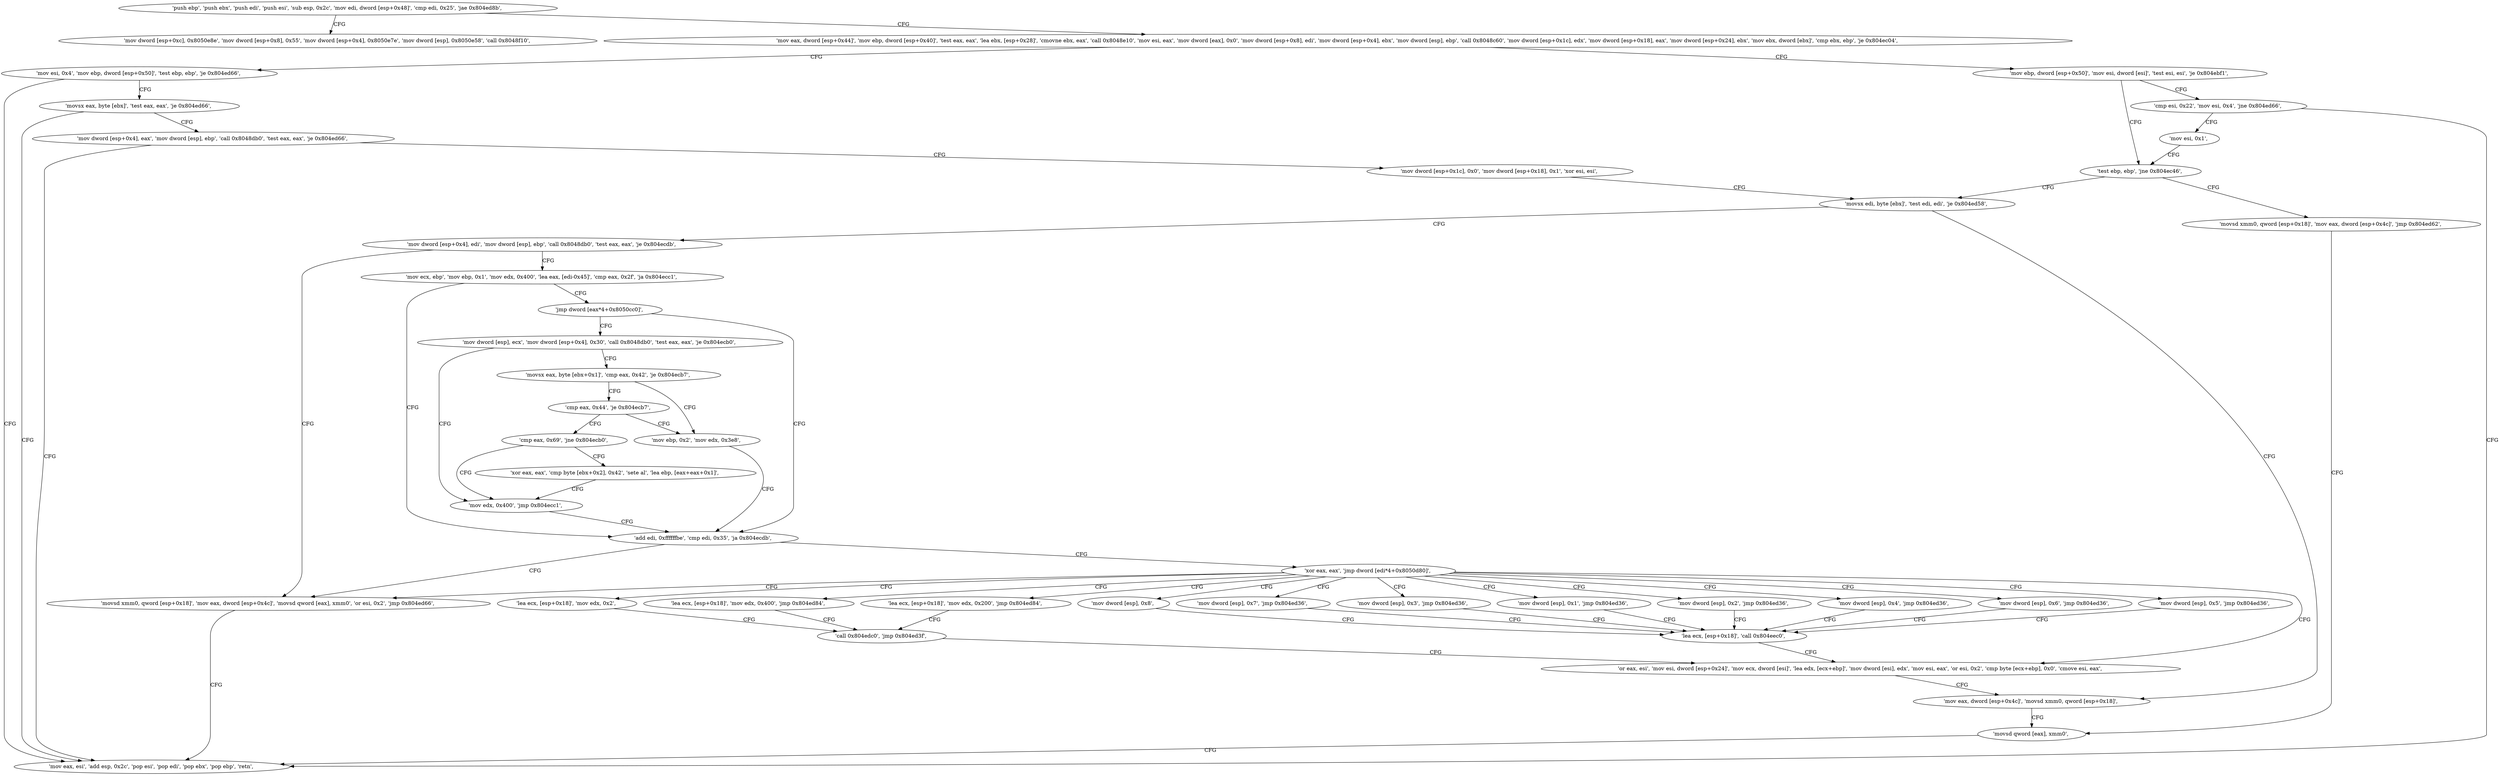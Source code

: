 digraph "func" {
"134540160" [label = "'push ebp', 'push ebx', 'push edi', 'push esi', 'sub esp, 0x2c', 'mov edi, dword [esp+0x48]', 'cmp edi, 0x25', 'jae 0x804ed8b', " ]
"134540683" [label = "'mov dword [esp+0xc], 0x8050e8e', 'mov dword [esp+0x8], 0x55', 'mov dword [esp+0x4], 0x8050e7e', 'mov dword [esp], 0x8050e58', 'call 0x8048f10', " ]
"134540180" [label = "'mov eax, dword [esp+0x44]', 'mov ebp, dword [esp+0x40]', 'test eax, eax', 'lea ebx, [esp+0x28]', 'cmovne ebx, eax', 'call 0x8048e10', 'mov esi, eax', 'mov dword [eax], 0x0', 'mov dword [esp+0x8], edi', 'mov dword [esp+0x4], ebx', 'mov dword [esp], ebp', 'call 0x8048c60', 'mov dword [esp+0x1c], edx', 'mov dword [esp+0x18], eax', 'mov dword [esp+0x24], ebx', 'mov ebx, dword [ebx]', 'cmp ebx, ebp', 'je 0x804ec04', " ]
"134540292" [label = "'mov esi, 0x4', 'mov ebp, dword [esp+0x50]', 'test ebp, ebp', 'je 0x804ed66', " ]
"134540244" [label = "'mov ebp, dword [esp+0x50]', 'mov esi, dword [esi]', 'test esi, esi', 'je 0x804ebf1', " ]
"134540646" [label = "'mov eax, esi', 'add esp, 0x2c', 'pop esi', 'pop edi', 'pop ebx', 'pop ebp', 'retn', " ]
"134540309" [label = "'movsx eax, byte [ebx]', 'test eax, eax', 'je 0x804ed66', " ]
"134540273" [label = "'test ebp, ebp', 'jne 0x804ec46', " ]
"134540254" [label = "'cmp esi, 0x22', 'mov esi, 0x4', 'jne 0x804ed66', " ]
"134540320" [label = "'mov dword [esp+0x4], eax', 'mov dword [esp], ebp', 'call 0x8048db0', 'test eax, eax', 'je 0x804ed66', " ]
"134540358" [label = "'movsx edi, byte [ebx]', 'test edi, edi', 'je 0x804ed58', " ]
"134540277" [label = "'movsd xmm0, qword [esp+0x18]', 'mov eax, dword [esp+0x4c]', 'jmp 0x804ed62', " ]
"134540268" [label = "'mov esi, 0x1', " ]
"134540340" [label = "'mov dword [esp+0x1c], 0x0', 'mov dword [esp+0x18], 0x1', 'xor esi, esi', " ]
"134540632" [label = "'mov eax, dword [esp+0x4c]', 'movsd xmm0, qword [esp+0x18]', " ]
"134540369" [label = "'mov dword [esp+0x4], edi', 'mov dword [esp], ebp', 'call 0x8048db0', 'test eax, eax', 'je 0x804ecdb', " ]
"134540642" [label = "'movsd qword [eax], xmm0', " ]
"134540507" [label = "'movsd xmm0, qword [esp+0x18]', 'mov eax, dword [esp+0x4c]', 'movsd qword [eax], xmm0', 'or esi, 0x2', 'jmp 0x804ed66', " ]
"134540385" [label = "'mov ecx, ebp', 'mov ebp, 0x1', 'mov edx, 0x400', 'lea eax, [edi-0x45]', 'cmp eax, 0x2f', 'ja 0x804ecc1', " ]
"134540481" [label = "'add edi, 0xffffffbe', 'cmp edi, 0x35', 'ja 0x804ecdb', " ]
"134540405" [label = "'jmp dword [eax*4+0x8050cc0]', " ]
"134540489" [label = "'xor eax, eax', 'jmp dword [edi*4+0x8050d80]', " ]
"134540412" [label = "'mov dword [esp], ecx', 'mov dword [esp+0x4], 0x30', 'call 0x8048db0', 'test eax, eax', 'je 0x804ecb0', " ]
"134540498" [label = "'mov dword [esp], 0x3', 'jmp 0x804ed36', " ]
"134540526" [label = "'mov dword [esp], 0x1', 'jmp 0x804ed36', " ]
"134540535" [label = "'mov dword [esp], 0x2', 'jmp 0x804ed36', " ]
"134540544" [label = "'mov dword [esp], 0x4', 'jmp 0x804ed36', " ]
"134540553" [label = "'mov dword [esp], 0x7', 'jmp 0x804ed36', " ]
"134540562" [label = "'lea ecx, [esp+0x18]', 'mov edx, 0x400', 'jmp 0x804ed84', " ]
"134540573" [label = "'mov dword [esp], 0x6', 'jmp 0x804ed36', " ]
"134540582" [label = "'mov dword [esp], 0x5', 'jmp 0x804ed36', " ]
"134540591" [label = "'mov dword [esp], 0x8', " ]
"134540607" [label = "'or eax, esi', 'mov esi, dword [esp+0x24]', 'mov ecx, dword [esi]', 'lea edx, [ecx+ebp]', 'mov dword [esi], edx', 'mov esi, eax', 'or esi, 0x2', 'cmp byte [ecx+ebp], 0x0', 'cmove esi, eax', " ]
"134540656" [label = "'lea ecx, [esp+0x18]', 'mov edx, 0x200', 'jmp 0x804ed84', " ]
"134540667" [label = "'lea ecx, [esp+0x18]', 'mov edx, 0x2', " ]
"134540464" [label = "'mov edx, 0x400', 'jmp 0x804ecc1', " ]
"134540432" [label = "'movsx eax, byte [ebx+0x1]', 'cmp eax, 0x42', 'je 0x804ecb7', " ]
"134540598" [label = "'lea ecx, [esp+0x18]', 'call 0x804eec0', " ]
"134540676" [label = "'call 0x804edc0', 'jmp 0x804ed3f', " ]
"134540471" [label = "'mov ebp, 0x2', 'mov edx, 0x3e8', " ]
"134540441" [label = "'cmp eax, 0x44', 'je 0x804ecb7', " ]
"134540446" [label = "'cmp eax, 0x69', 'jne 0x804ecb0', " ]
"134540451" [label = "'xor eax, eax', 'cmp byte [ebx+0x2], 0x42', 'sete al', 'lea ebp, [eax+eax+0x1]', " ]
"134540160" -> "134540683" [ label = "CFG" ]
"134540160" -> "134540180" [ label = "CFG" ]
"134540180" -> "134540292" [ label = "CFG" ]
"134540180" -> "134540244" [ label = "CFG" ]
"134540292" -> "134540646" [ label = "CFG" ]
"134540292" -> "134540309" [ label = "CFG" ]
"134540244" -> "134540273" [ label = "CFG" ]
"134540244" -> "134540254" [ label = "CFG" ]
"134540309" -> "134540646" [ label = "CFG" ]
"134540309" -> "134540320" [ label = "CFG" ]
"134540273" -> "134540358" [ label = "CFG" ]
"134540273" -> "134540277" [ label = "CFG" ]
"134540254" -> "134540646" [ label = "CFG" ]
"134540254" -> "134540268" [ label = "CFG" ]
"134540320" -> "134540646" [ label = "CFG" ]
"134540320" -> "134540340" [ label = "CFG" ]
"134540358" -> "134540632" [ label = "CFG" ]
"134540358" -> "134540369" [ label = "CFG" ]
"134540277" -> "134540642" [ label = "CFG" ]
"134540268" -> "134540273" [ label = "CFG" ]
"134540340" -> "134540358" [ label = "CFG" ]
"134540632" -> "134540642" [ label = "CFG" ]
"134540369" -> "134540507" [ label = "CFG" ]
"134540369" -> "134540385" [ label = "CFG" ]
"134540642" -> "134540646" [ label = "CFG" ]
"134540507" -> "134540646" [ label = "CFG" ]
"134540385" -> "134540481" [ label = "CFG" ]
"134540385" -> "134540405" [ label = "CFG" ]
"134540481" -> "134540507" [ label = "CFG" ]
"134540481" -> "134540489" [ label = "CFG" ]
"134540405" -> "134540412" [ label = "CFG" ]
"134540405" -> "134540481" [ label = "CFG" ]
"134540489" -> "134540498" [ label = "CFG" ]
"134540489" -> "134540507" [ label = "CFG" ]
"134540489" -> "134540526" [ label = "CFG" ]
"134540489" -> "134540535" [ label = "CFG" ]
"134540489" -> "134540544" [ label = "CFG" ]
"134540489" -> "134540553" [ label = "CFG" ]
"134540489" -> "134540562" [ label = "CFG" ]
"134540489" -> "134540573" [ label = "CFG" ]
"134540489" -> "134540582" [ label = "CFG" ]
"134540489" -> "134540591" [ label = "CFG" ]
"134540489" -> "134540607" [ label = "CFG" ]
"134540489" -> "134540656" [ label = "CFG" ]
"134540489" -> "134540667" [ label = "CFG" ]
"134540412" -> "134540464" [ label = "CFG" ]
"134540412" -> "134540432" [ label = "CFG" ]
"134540498" -> "134540598" [ label = "CFG" ]
"134540526" -> "134540598" [ label = "CFG" ]
"134540535" -> "134540598" [ label = "CFG" ]
"134540544" -> "134540598" [ label = "CFG" ]
"134540553" -> "134540598" [ label = "CFG" ]
"134540562" -> "134540676" [ label = "CFG" ]
"134540573" -> "134540598" [ label = "CFG" ]
"134540582" -> "134540598" [ label = "CFG" ]
"134540591" -> "134540598" [ label = "CFG" ]
"134540607" -> "134540632" [ label = "CFG" ]
"134540656" -> "134540676" [ label = "CFG" ]
"134540667" -> "134540676" [ label = "CFG" ]
"134540464" -> "134540481" [ label = "CFG" ]
"134540432" -> "134540471" [ label = "CFG" ]
"134540432" -> "134540441" [ label = "CFG" ]
"134540598" -> "134540607" [ label = "CFG" ]
"134540676" -> "134540607" [ label = "CFG" ]
"134540471" -> "134540481" [ label = "CFG" ]
"134540441" -> "134540471" [ label = "CFG" ]
"134540441" -> "134540446" [ label = "CFG" ]
"134540446" -> "134540464" [ label = "CFG" ]
"134540446" -> "134540451" [ label = "CFG" ]
"134540451" -> "134540464" [ label = "CFG" ]
}

